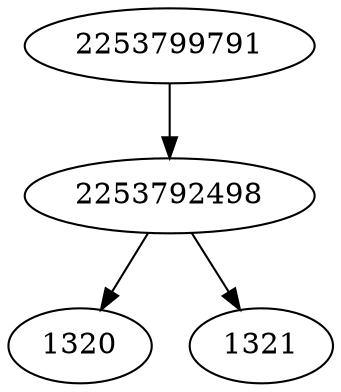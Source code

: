 strict digraph  {
1320;
1321;
2253792498;
2253799791;
2253792498 -> 1320;
2253792498 -> 1321;
2253799791 -> 2253792498;
}
